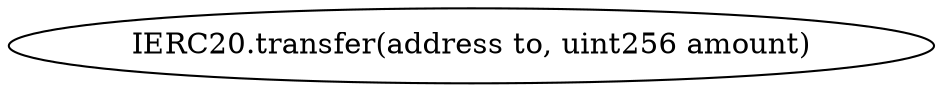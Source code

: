 digraph "" {
	graph [bb="0,0,371.24,36"];
	node [label="\N"];
	"IERC20.transfer(address to, uint256 amount)"	 [height=0.5,
		pos="185.62,18",
		width=5.1561];
}
digraph "" {
	graph [bb="0,0,371.24,36"];
	node [label="\N"];
	"IERC20.transfer(address to, uint256 amount)"	 [height=0.5,
		pos="185.62,18",
		width=5.1561];
}
